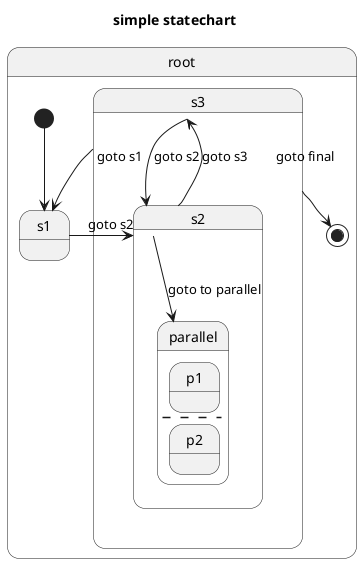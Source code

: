 @startuml
title simple statechart
state "root" as root {
  [*] --> s1
  s3 --> [*] : goto final
  state "s3" as s3 {
    s3 --> s1 : goto s1
    s3 --> s2 : goto s2
  }
  state "s2" as s2 {
    s2 --> s3 : goto s3
    s2 --> parallel : goto to parallel
  }
  state "s1" as s1 {
    s1 --> s2 : goto s2
  }
  state "parallel" as parallel {
    state "p1" as p1 {
    }
    --
    state "p2" as p2 {
    }
  }
}
@enduml